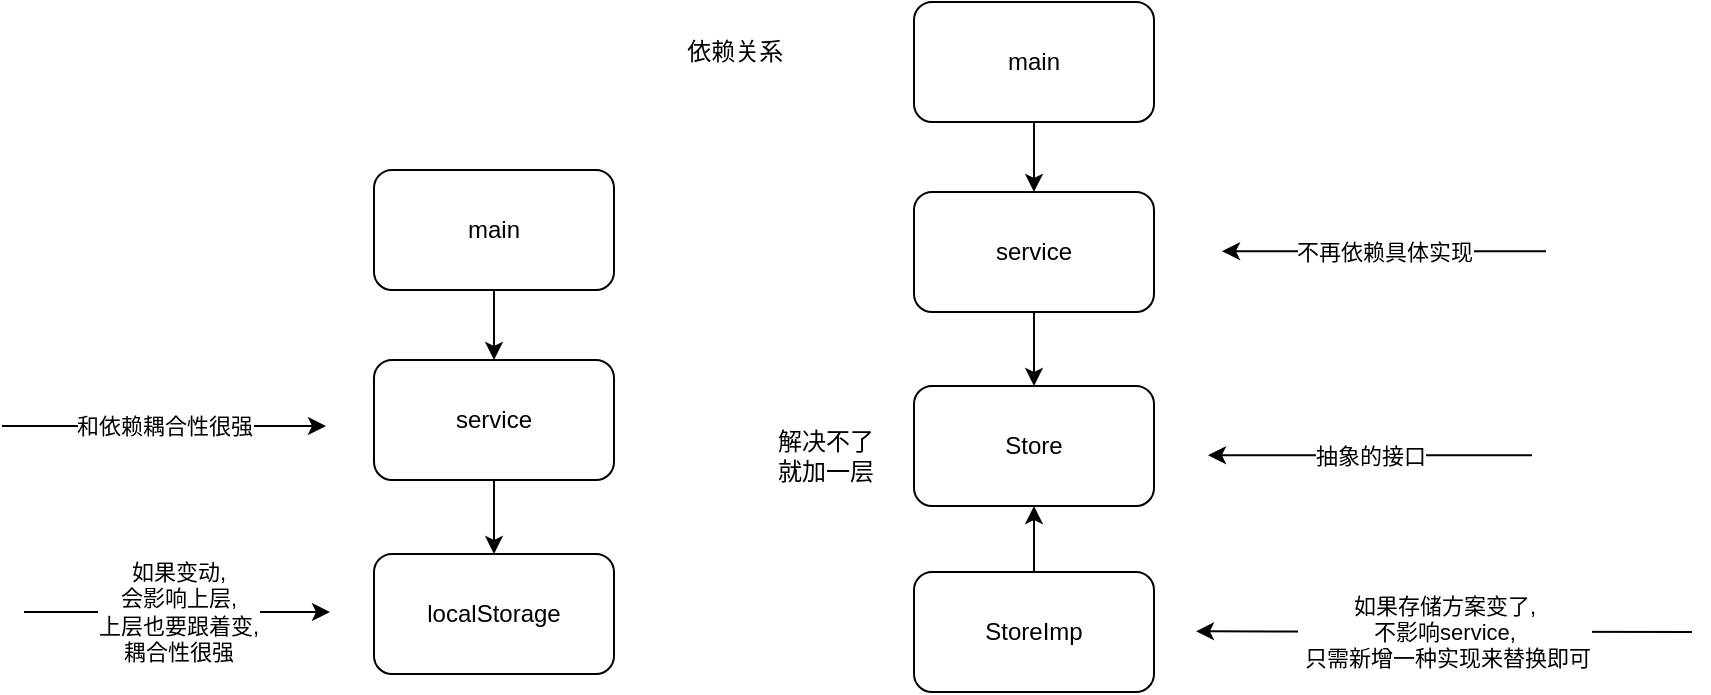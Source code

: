<mxfile>
    <diagram id="Lu83tjWo-Wz-DkkKe9Yt" name="第 1 页">
        <mxGraphModel dx="1589" dy="1027" grid="0" gridSize="10" guides="1" tooltips="1" connect="1" arrows="1" fold="1" page="0" pageScale="1" pageWidth="850" pageHeight="1100" math="0" shadow="0">
            <root>
                <mxCell id="0"/>
                <mxCell id="1" parent="0"/>
                <mxCell id="5" value="" style="edgeStyle=none;html=1;movable=0;resizable=0;rotatable=0;deletable=0;editable=0;connectable=0;" edge="1" parent="1" source="3" target="4">
                    <mxGeometry relative="1" as="geometry"/>
                </mxCell>
                <mxCell id="3" value="main" style="rounded=1;whiteSpace=wrap;html=1;movable=0;resizable=0;rotatable=0;deletable=0;editable=0;connectable=0;" vertex="1" parent="1">
                    <mxGeometry x="-86" y="60" width="120" height="60" as="geometry"/>
                </mxCell>
                <mxCell id="7" value="" style="edgeStyle=none;html=1;movable=0;resizable=0;rotatable=0;deletable=0;editable=0;connectable=0;" edge="1" parent="1" source="4" target="6">
                    <mxGeometry relative="1" as="geometry"/>
                </mxCell>
                <mxCell id="4" value="service" style="rounded=1;whiteSpace=wrap;html=1;movable=0;resizable=0;rotatable=0;deletable=0;editable=0;connectable=0;" vertex="1" parent="1">
                    <mxGeometry x="-86" y="155" width="120" height="60" as="geometry"/>
                </mxCell>
                <mxCell id="6" value="localStorage" style="rounded=1;whiteSpace=wrap;html=1;movable=0;resizable=0;rotatable=0;deletable=0;editable=0;connectable=0;" vertex="1" parent="1">
                    <mxGeometry x="-86" y="252" width="120" height="60" as="geometry"/>
                </mxCell>
                <mxCell id="8" value="&amp;nbsp;依赖关系" style="text;html=1;strokeColor=none;fillColor=none;align=center;verticalAlign=middle;whiteSpace=wrap;rounded=0;movable=0;resizable=0;rotatable=0;deletable=0;editable=0;connectable=0;" vertex="1" parent="1">
                    <mxGeometry x="63" y="-14" width="60" height="30" as="geometry"/>
                </mxCell>
                <mxCell id="14" value="" style="edgeStyle=none;html=1;movable=0;resizable=0;rotatable=0;deletable=0;editable=0;connectable=0;" edge="1" parent="1" source="15" target="17">
                    <mxGeometry relative="1" as="geometry"/>
                </mxCell>
                <mxCell id="15" value="main" style="rounded=1;whiteSpace=wrap;html=1;movable=0;resizable=0;rotatable=0;deletable=0;editable=0;connectable=0;" vertex="1" parent="1">
                    <mxGeometry x="184" y="-24" width="120" height="60" as="geometry"/>
                </mxCell>
                <mxCell id="16" value="" style="edgeStyle=none;html=1;movable=0;resizable=0;rotatable=0;deletable=0;editable=0;connectable=0;" edge="1" parent="1" source="17" target="18">
                    <mxGeometry relative="1" as="geometry"/>
                </mxCell>
                <mxCell id="17" value="service" style="rounded=1;whiteSpace=wrap;html=1;movable=0;resizable=0;rotatable=0;deletable=0;editable=0;connectable=0;" vertex="1" parent="1">
                    <mxGeometry x="184" y="71" width="120" height="60" as="geometry"/>
                </mxCell>
                <mxCell id="18" value="Store" style="rounded=1;whiteSpace=wrap;html=1;movable=0;resizable=0;rotatable=0;deletable=0;editable=0;connectable=0;" vertex="1" parent="1">
                    <mxGeometry x="184" y="168" width="120" height="60" as="geometry"/>
                </mxCell>
                <mxCell id="22" value="" style="edgeStyle=none;html=1;movable=0;resizable=0;rotatable=0;deletable=0;editable=0;connectable=0;" edge="1" parent="1" source="19" target="18">
                    <mxGeometry relative="1" as="geometry"/>
                </mxCell>
                <mxCell id="19" value="StoreImp" style="rounded=1;whiteSpace=wrap;html=1;movable=0;resizable=0;rotatable=0;deletable=0;editable=0;connectable=0;" vertex="1" parent="1">
                    <mxGeometry x="184" y="261" width="120" height="60" as="geometry"/>
                </mxCell>
                <mxCell id="21" value="解决不了就加一层" style="text;html=1;strokeColor=none;fillColor=none;align=center;verticalAlign=middle;whiteSpace=wrap;rounded=0;movable=0;resizable=0;rotatable=0;deletable=0;editable=0;connectable=0;" vertex="1" parent="1">
                    <mxGeometry x="110" y="188" width="60" height="30" as="geometry"/>
                </mxCell>
                <mxCell id="23" value="" style="endArrow=classic;html=1;movable=0;resizable=0;rotatable=0;deletable=0;editable=0;connectable=0;" edge="1" parent="1">
                    <mxGeometry relative="1" as="geometry">
                        <mxPoint x="-261" y="281" as="sourcePoint"/>
                        <mxPoint x="-108" y="281" as="targetPoint"/>
                    </mxGeometry>
                </mxCell>
                <mxCell id="24" value="如果变动,&lt;br&gt;会影响上层,&lt;br&gt;上层也要跟着变,&lt;br&gt;耦合性很强" style="edgeLabel;resizable=0;html=1;align=center;verticalAlign=middle;movable=0;rotatable=0;deletable=0;editable=0;connectable=0;" connectable="0" vertex="1" parent="23">
                    <mxGeometry relative="1" as="geometry"/>
                </mxCell>
                <mxCell id="25" value="" style="endArrow=classic;html=1;movable=0;resizable=0;rotatable=0;deletable=0;editable=0;connectable=0;" edge="1" parent="1">
                    <mxGeometry relative="1" as="geometry">
                        <mxPoint x="573" y="291" as="sourcePoint"/>
                        <mxPoint x="325" y="290.66" as="targetPoint"/>
                    </mxGeometry>
                </mxCell>
                <mxCell id="26" value="如果存储方案变了,&lt;br&gt;不影响service,&lt;br&gt;&amp;nbsp;只需新增一种实现来替换即可" style="edgeLabel;resizable=0;html=1;align=center;verticalAlign=middle;movable=0;rotatable=0;deletable=0;editable=0;connectable=0;" connectable="0" vertex="1" parent="25">
                    <mxGeometry relative="1" as="geometry"/>
                </mxCell>
                <mxCell id="31" value="" style="endArrow=classic;html=1;curved=1;movable=0;resizable=0;rotatable=0;deletable=0;editable=0;connectable=0;" edge="1" parent="1">
                    <mxGeometry relative="1" as="geometry">
                        <mxPoint x="-272" y="188" as="sourcePoint"/>
                        <mxPoint x="-110" y="188" as="targetPoint"/>
                    </mxGeometry>
                </mxCell>
                <mxCell id="32" value="和依赖耦合性很强" style="edgeLabel;resizable=0;html=1;align=center;verticalAlign=middle;movable=0;rotatable=0;deletable=0;editable=0;connectable=0;" connectable="0" vertex="1" parent="31">
                    <mxGeometry relative="1" as="geometry"/>
                </mxCell>
                <mxCell id="40" value="" style="endArrow=classic;html=1;curved=1;movable=0;resizable=0;rotatable=0;deletable=0;editable=0;connectable=0;" edge="1" parent="1">
                    <mxGeometry relative="1" as="geometry">
                        <mxPoint x="500" y="100.58" as="sourcePoint"/>
                        <mxPoint x="338.0" y="100.58" as="targetPoint"/>
                    </mxGeometry>
                </mxCell>
                <mxCell id="41" value="不再依赖具体实现" style="edgeLabel;resizable=0;html=1;align=center;verticalAlign=middle;movable=0;rotatable=0;deletable=0;editable=0;connectable=0;" connectable="0" vertex="1" parent="40">
                    <mxGeometry relative="1" as="geometry"/>
                </mxCell>
                <mxCell id="42" value="" style="endArrow=classic;html=1;curved=1;movable=0;resizable=0;rotatable=0;deletable=0;editable=0;connectable=0;" edge="1" parent="1">
                    <mxGeometry relative="1" as="geometry">
                        <mxPoint x="493.0" y="202.58" as="sourcePoint"/>
                        <mxPoint x="331" y="202.58" as="targetPoint"/>
                    </mxGeometry>
                </mxCell>
                <mxCell id="43" value="抽象的接口" style="edgeLabel;resizable=0;html=1;align=center;verticalAlign=middle;movable=0;rotatable=0;deletable=0;editable=0;connectable=0;" connectable="0" vertex="1" parent="42">
                    <mxGeometry relative="1" as="geometry"/>
                </mxCell>
            </root>
        </mxGraphModel>
    </diagram>
</mxfile>
